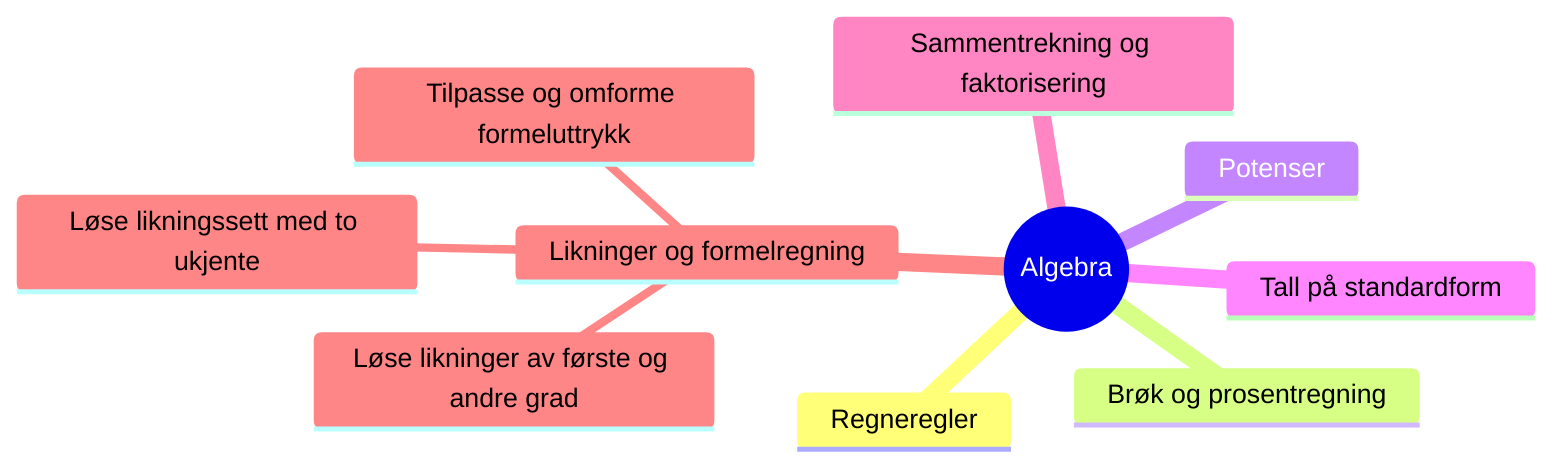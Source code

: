 mindmap
  root((Algebra))
    Regneregler
    Brøk og prosentregning
    Potenser
    Tall på standardform
    Sammentrekning og faktorisering
    Likninger og formelregning
      Løse likninger av første og andre grad
      Løse likningssett med to ukjente
      Tilpasse og omforme formeluttrykk